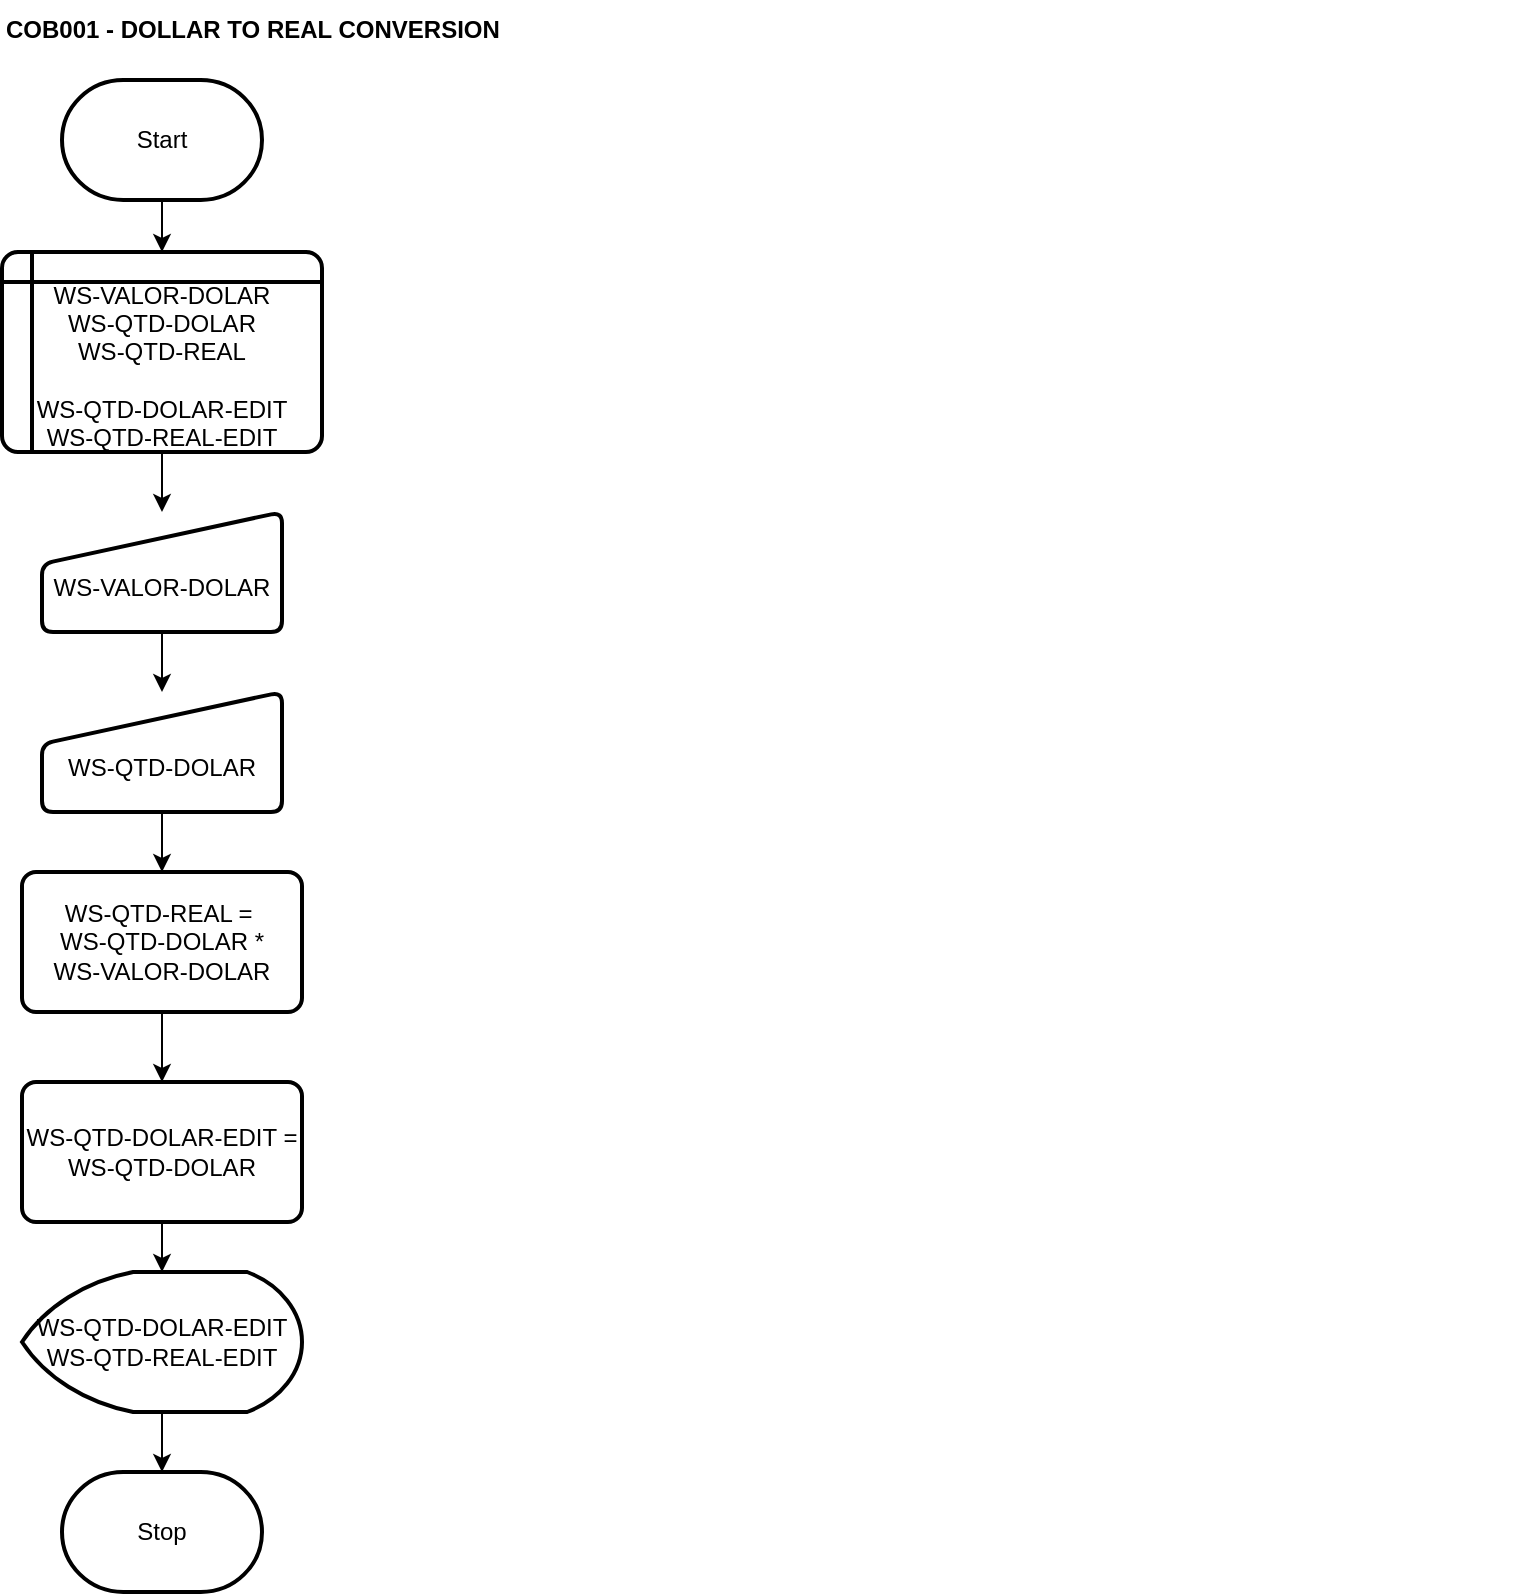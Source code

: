 <mxfile version="26.2.15">
  <diagram name="Página-1" id="tbhhrolYnf2YLyF_AGn1">
    <mxGraphModel dx="2037" dy="1250" grid="1" gridSize="10" guides="1" tooltips="1" connect="1" arrows="1" fold="1" page="1" pageScale="1" pageWidth="827" pageHeight="1169" math="0" shadow="0">
      <root>
        <mxCell id="0" />
        <mxCell id="1" parent="0" />
        <mxCell id="gUQwB867zqCJYkILIy9S-1" value="COB001 -&amp;nbsp;DOLLAR TO REAL CONVERSION" style="text;html=1;align=left;verticalAlign=middle;whiteSpace=wrap;rounded=0;fontStyle=1" parent="1" vertex="1">
          <mxGeometry x="40" y="40" width="760" height="30" as="geometry" />
        </mxCell>
        <mxCell id="hJ2BFbXUZGXYHwbM8L2G-11" style="edgeStyle=orthogonalEdgeStyle;rounded=0;orthogonalLoop=1;jettySize=auto;html=1;exitX=0.5;exitY=1;exitDx=0;exitDy=0;exitPerimeter=0;entryX=0.5;entryY=0;entryDx=0;entryDy=0;" edge="1" parent="1" source="gUQwB867zqCJYkILIy9S-3" target="hJ2BFbXUZGXYHwbM8L2G-10">
          <mxGeometry relative="1" as="geometry" />
        </mxCell>
        <mxCell id="gUQwB867zqCJYkILIy9S-3" value="Start" style="strokeWidth=2;html=1;shape=mxgraph.flowchart.terminator;whiteSpace=wrap;" parent="1" vertex="1">
          <mxGeometry x="70" y="80" width="100" height="60" as="geometry" />
        </mxCell>
        <mxCell id="0eGiHp5goSOmYRr4eiXb-60" value="Stop" style="strokeWidth=2;html=1;shape=mxgraph.flowchart.terminator;whiteSpace=wrap;" parent="1" vertex="1">
          <mxGeometry x="70.0" y="776" width="100" height="60" as="geometry" />
        </mxCell>
        <mxCell id="hJ2BFbXUZGXYHwbM8L2G-23" style="edgeStyle=orthogonalEdgeStyle;rounded=0;orthogonalLoop=1;jettySize=auto;html=1;exitX=0.5;exitY=1;exitDx=0;exitDy=0;entryX=0.5;entryY=0;entryDx=0;entryDy=0;" edge="1" parent="1" source="hJ2BFbXUZGXYHwbM8L2G-10" target="hJ2BFbXUZGXYHwbM8L2G-15">
          <mxGeometry relative="1" as="geometry" />
        </mxCell>
        <mxCell id="hJ2BFbXUZGXYHwbM8L2G-10" value="&lt;div&gt;&lt;br&gt;&lt;/div&gt;&lt;div&gt;WS-VALOR-DOLAR&lt;/div&gt;&lt;div&gt;WS-QTD-DOLAR&lt;/div&gt;&lt;div&gt;WS-QTD-REAL&lt;/div&gt;&lt;div&gt;&lt;br&gt;&lt;/div&gt;&lt;div&gt;WS-QTD-DOLAR-EDIT&lt;/div&gt;&lt;div&gt;WS-QTD-REAL-EDIT&lt;/div&gt;" style="shape=internalStorage;whiteSpace=wrap;html=1;dx=15;dy=15;rounded=1;arcSize=8;strokeWidth=2;" vertex="1" parent="1">
          <mxGeometry x="40" y="166" width="160" height="100" as="geometry" />
        </mxCell>
        <mxCell id="hJ2BFbXUZGXYHwbM8L2G-24" style="edgeStyle=orthogonalEdgeStyle;rounded=0;orthogonalLoop=1;jettySize=auto;html=1;exitX=0.5;exitY=1;exitDx=0;exitDy=0;entryX=0.5;entryY=0;entryDx=0;entryDy=0;" edge="1" parent="1" source="hJ2BFbXUZGXYHwbM8L2G-15" target="hJ2BFbXUZGXYHwbM8L2G-16">
          <mxGeometry relative="1" as="geometry" />
        </mxCell>
        <mxCell id="hJ2BFbXUZGXYHwbM8L2G-15" value="&lt;div&gt;&lt;br&gt;&lt;/div&gt;WS-VALOR-DOLAR" style="html=1;strokeWidth=2;shape=manualInput;whiteSpace=wrap;rounded=1;size=26;arcSize=11;" vertex="1" parent="1">
          <mxGeometry x="60" y="296" width="120" height="60" as="geometry" />
        </mxCell>
        <mxCell id="hJ2BFbXUZGXYHwbM8L2G-25" style="edgeStyle=orthogonalEdgeStyle;rounded=0;orthogonalLoop=1;jettySize=auto;html=1;exitX=0.5;exitY=1;exitDx=0;exitDy=0;entryX=0.5;entryY=0;entryDx=0;entryDy=0;" edge="1" parent="1" source="hJ2BFbXUZGXYHwbM8L2G-16" target="hJ2BFbXUZGXYHwbM8L2G-17">
          <mxGeometry relative="1" as="geometry" />
        </mxCell>
        <mxCell id="hJ2BFbXUZGXYHwbM8L2G-16" value="&lt;div&gt;&lt;br&gt;&lt;/div&gt;WS-QTD-DOLAR" style="html=1;strokeWidth=2;shape=manualInput;whiteSpace=wrap;rounded=1;size=26;arcSize=11;" vertex="1" parent="1">
          <mxGeometry x="60" y="386" width="120" height="60" as="geometry" />
        </mxCell>
        <mxCell id="hJ2BFbXUZGXYHwbM8L2G-26" style="edgeStyle=orthogonalEdgeStyle;rounded=0;orthogonalLoop=1;jettySize=auto;html=1;exitX=0.5;exitY=1;exitDx=0;exitDy=0;" edge="1" parent="1" source="hJ2BFbXUZGXYHwbM8L2G-17" target="hJ2BFbXUZGXYHwbM8L2G-19">
          <mxGeometry relative="1" as="geometry" />
        </mxCell>
        <mxCell id="hJ2BFbXUZGXYHwbM8L2G-17" value="&lt;div&gt;WS-QTD-REAL =&amp;nbsp;&lt;/div&gt;&lt;div&gt;WS-QTD-DOLAR *&lt;/div&gt;&lt;div&gt;WS-VALOR-DOLAR&lt;/div&gt;" style="rounded=1;whiteSpace=wrap;html=1;absoluteArcSize=1;arcSize=14;strokeWidth=2;" vertex="1" parent="1">
          <mxGeometry x="50" y="476" width="140" height="70" as="geometry" />
        </mxCell>
        <mxCell id="hJ2BFbXUZGXYHwbM8L2G-19" value="&lt;div&gt;WS-QTD-DOLAR-EDIT =&lt;/div&gt;&lt;div&gt;WS-QTD-DOLAR&lt;/div&gt;" style="rounded=1;whiteSpace=wrap;html=1;absoluteArcSize=1;arcSize=14;strokeWidth=2;" vertex="1" parent="1">
          <mxGeometry x="50" y="581" width="140" height="70" as="geometry" />
        </mxCell>
        <mxCell id="hJ2BFbXUZGXYHwbM8L2G-20" value="&lt;div&gt;WS-QTD-DOLAR-EDIT&lt;/div&gt;&lt;div&gt;WS-QTD-REAL-EDIT&lt;/div&gt;" style="strokeWidth=2;html=1;shape=mxgraph.flowchart.display;whiteSpace=wrap;" vertex="1" parent="1">
          <mxGeometry x="50" y="676" width="140" height="70" as="geometry" />
        </mxCell>
        <mxCell id="hJ2BFbXUZGXYHwbM8L2G-27" style="edgeStyle=orthogonalEdgeStyle;rounded=0;orthogonalLoop=1;jettySize=auto;html=1;exitX=0.5;exitY=1;exitDx=0;exitDy=0;entryX=0.5;entryY=0;entryDx=0;entryDy=0;entryPerimeter=0;" edge="1" parent="1" source="hJ2BFbXUZGXYHwbM8L2G-19" target="hJ2BFbXUZGXYHwbM8L2G-20">
          <mxGeometry relative="1" as="geometry" />
        </mxCell>
        <mxCell id="hJ2BFbXUZGXYHwbM8L2G-28" style="edgeStyle=orthogonalEdgeStyle;rounded=0;orthogonalLoop=1;jettySize=auto;html=1;exitX=0.5;exitY=1;exitDx=0;exitDy=0;exitPerimeter=0;entryX=0.5;entryY=0;entryDx=0;entryDy=0;entryPerimeter=0;" edge="1" parent="1" source="hJ2BFbXUZGXYHwbM8L2G-20" target="0eGiHp5goSOmYRr4eiXb-60">
          <mxGeometry relative="1" as="geometry" />
        </mxCell>
      </root>
    </mxGraphModel>
  </diagram>
</mxfile>
